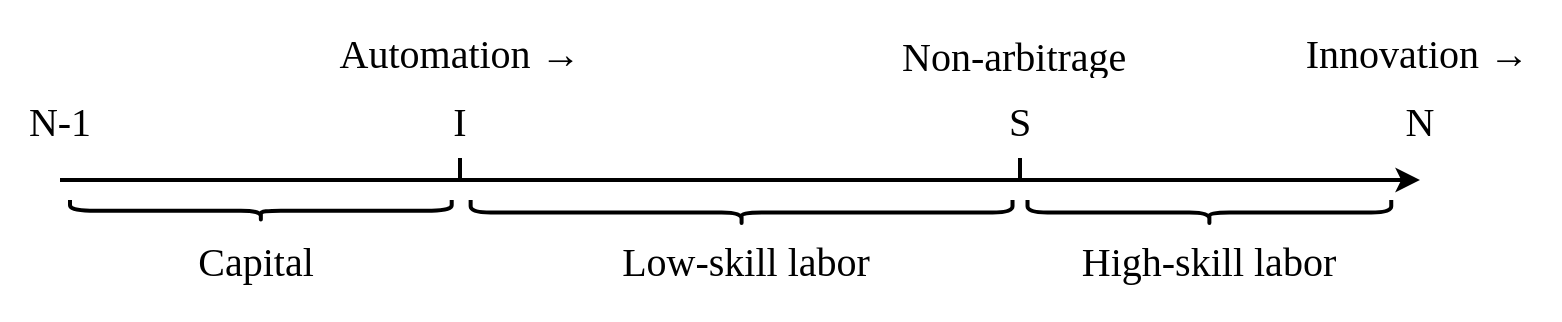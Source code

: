 <mxfile version="20.2.8" type="device"><diagram id="fprV-R4mWX5BNDrVnxV5" name="Page-1"><mxGraphModel dx="913" dy="517" grid="1" gridSize="10" guides="1" tooltips="1" connect="1" arrows="1" fold="1" page="1" pageScale="1" pageWidth="827" pageHeight="1169" math="0" shadow="0"><root><mxCell id="0"/><mxCell id="1" parent="0"/><mxCell id="k5tiH1sfEAdU-DZ8t-Ix-40" value="" style="rounded=0;whiteSpace=wrap;html=1;strokeWidth=0;fontFamily=Times New Roman;fontSize=20;strokeColor=none;" vertex="1" parent="1"><mxGeometry x="10" y="180" width="780" height="160" as="geometry"/></mxCell><mxCell id="k5tiH1sfEAdU-DZ8t-Ix-8" value="" style="edgeStyle=segmentEdgeStyle;endArrow=classic;html=1;rounded=0;strokeWidth=2;" edge="1" parent="1"><mxGeometry width="50" height="50" relative="1" as="geometry"><mxPoint x="40" y="270" as="sourcePoint"/><mxPoint x="720" y="269.5" as="targetPoint"/></mxGeometry></mxCell><mxCell id="k5tiH1sfEAdU-DZ8t-Ix-11" value="" style="shape=partialRectangle;whiteSpace=wrap;html=1;bottom=0;top=0;fillColor=none;strokeWidth=2;" vertex="1" parent="1"><mxGeometry x="240" y="260" width="280" height="10" as="geometry"/></mxCell><mxCell id="k5tiH1sfEAdU-DZ8t-Ix-15" value="" style="shape=curlyBracket;whiteSpace=wrap;html=1;rounded=1;strokeWidth=2;rotation=-90;" vertex="1" parent="1"><mxGeometry x="135.11" y="189.89" width="10.63" height="190.85" as="geometry"/></mxCell><mxCell id="k5tiH1sfEAdU-DZ8t-Ix-16" value="" style="shape=curlyBracket;whiteSpace=wrap;html=1;rounded=1;strokeWidth=2;rotation=-90;" vertex="1" parent="1"><mxGeometry x="374.54" y="150.78" width="12.5" height="270.94" as="geometry"/></mxCell><mxCell id="k5tiH1sfEAdU-DZ8t-Ix-17" value="" style="shape=curlyBracket;whiteSpace=wrap;html=1;rounded=1;strokeWidth=2;rotation=-90;" vertex="1" parent="1"><mxGeometry x="608.44" y="195.32" width="12.5" height="181.87" as="geometry"/></mxCell><mxCell id="k5tiH1sfEAdU-DZ8t-Ix-18" value="I" style="text;html=1;strokeColor=none;fillColor=none;align=center;verticalAlign=middle;whiteSpace=wrap;rounded=0;strokeWidth=2;fontSize=20;fontFamily=Times New Roman;" vertex="1" parent="1"><mxGeometry x="230" y="230" width="20" height="20" as="geometry"/></mxCell><mxCell id="k5tiH1sfEAdU-DZ8t-Ix-19" value="&lt;font face=&quot;Times New Roman&quot;&gt;N-1&lt;/font&gt;" style="text;html=1;strokeColor=none;fillColor=none;align=center;verticalAlign=middle;whiteSpace=wrap;rounded=0;strokeWidth=2;fontSize=20;fontFamily=Georgia;" vertex="1" parent="1"><mxGeometry x="20" y="230" width="40" height="20" as="geometry"/></mxCell><mxCell id="k5tiH1sfEAdU-DZ8t-Ix-20" value="N" style="text;html=1;strokeColor=none;fillColor=none;align=center;verticalAlign=middle;whiteSpace=wrap;rounded=0;strokeWidth=2;fontSize=20;fontFamily=Times New Roman;" vertex="1" parent="1"><mxGeometry x="710" y="230" width="20" height="20" as="geometry"/></mxCell><mxCell id="k5tiH1sfEAdU-DZ8t-Ix-21" value="S" style="text;html=1;strokeColor=none;fillColor=none;align=center;verticalAlign=middle;whiteSpace=wrap;rounded=0;strokeWidth=2;fontSize=20;fontFamily=Times New Roman;" vertex="1" parent="1"><mxGeometry x="510" y="230" width="20" height="20" as="geometry"/></mxCell><mxCell id="k5tiH1sfEAdU-DZ8t-Ix-22" value="&lt;font face=&quot;Times New Roman&quot;&gt;Capital&lt;/font&gt;" style="text;html=1;strokeColor=none;fillColor=none;align=center;verticalAlign=middle;whiteSpace=wrap;rounded=0;strokeWidth=2;fontSize=20;fontFamily=Georgia;" vertex="1" parent="1"><mxGeometry x="107.51" y="300" width="60" height="20" as="geometry"/></mxCell><mxCell id="k5tiH1sfEAdU-DZ8t-Ix-23" value="&lt;font face=&quot;Times New Roman&quot;&gt;Low-skill labor&lt;/font&gt;" style="text;html=1;strokeColor=none;fillColor=none;align=center;verticalAlign=middle;whiteSpace=wrap;rounded=0;strokeWidth=2;fontSize=20;fontFamily=Georgia;" vertex="1" parent="1"><mxGeometry x="317.5" y="300" width="130" height="20" as="geometry"/></mxCell><mxCell id="k5tiH1sfEAdU-DZ8t-Ix-24" value="&lt;font face=&quot;Times New Roman&quot;&gt;High-skill labor&lt;/font&gt;" style="text;html=1;strokeColor=none;fillColor=none;align=center;verticalAlign=middle;whiteSpace=wrap;rounded=0;strokeWidth=2;fontSize=20;fontFamily=Georgia;" vertex="1" parent="1"><mxGeometry x="545.16" y="300" width="139.06" height="20" as="geometry"/></mxCell><mxCell id="k5tiH1sfEAdU-DZ8t-Ix-25" value="Automation →" style="text;strokeColor=none;fillColor=none;align=left;verticalAlign=middle;spacingLeft=4;spacingRight=4;overflow=hidden;points=[[0,0.5],[1,0.5]];portConstraint=eastwest;rotatable=0;strokeWidth=2;fontFamily=Times New Roman;fontSize=20;" vertex="1" parent="1"><mxGeometry x="173.76" y="190" width="132.49" height="30" as="geometry"/></mxCell><mxCell id="k5tiH1sfEAdU-DZ8t-Ix-26" value="Innovation →" style="text;strokeColor=none;fillColor=none;align=left;verticalAlign=middle;spacingLeft=4;spacingRight=4;overflow=hidden;points=[[0,0.5],[1,0.5]];portConstraint=eastwest;rotatable=0;strokeWidth=2;fontFamily=Times New Roman;fontSize=20;" vertex="1" parent="1"><mxGeometry x="656.87" y="190" width="126.25" height="30" as="geometry"/></mxCell><mxCell id="k5tiH1sfEAdU-DZ8t-Ix-27" value="Non-arbitrage" style="text;strokeColor=none;fillColor=none;align=left;verticalAlign=middle;spacingLeft=4;spacingRight=4;overflow=hidden;points=[[0,0.5],[1,0.5]];portConstraint=eastwest;rotatable=0;strokeWidth=2;fontFamily=Times New Roman;fontSize=20;" vertex="1" parent="1"><mxGeometry x="455" y="192.82" width="130" height="27.18" as="geometry"/></mxCell></root></mxGraphModel></diagram></mxfile>